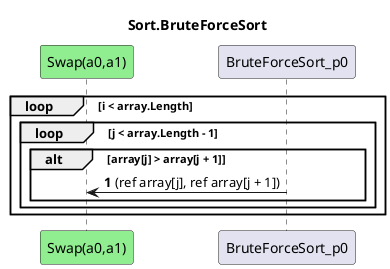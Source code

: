 @startuml Sort.BruteForceSort
title Sort.BruteForceSort
participant "Swap(a0,a1)" as Swap_a0_a1 #LightGreen
autonumber
loop i < array.Length
    loop j < array.Length - 1
        alt array[j] > array[j + 1]
            BruteForceSort_p0 -> Swap_a0_a1 : (ref array[j], ref array[j + 1])
        end
    end
end
@enduml

